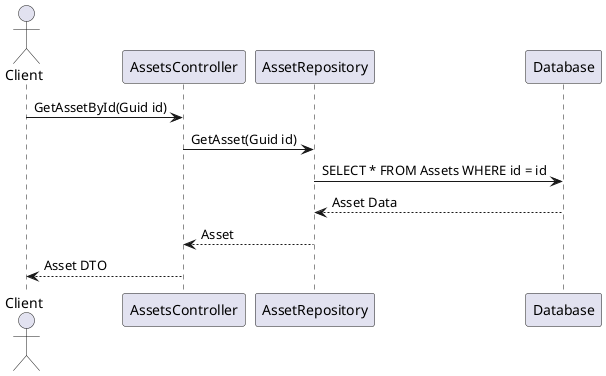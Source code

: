@startuml
actor Client
participant AssetsController
participant AssetRepository
participant Database

Client -> AssetsController: GetAssetById(Guid id)
AssetsController -> AssetRepository: GetAsset(Guid id)
AssetRepository -> Database: SELECT * FROM Assets WHERE id = id
Database --> AssetRepository: Asset Data
AssetRepository --> AssetsController: Asset
AssetsController --> Client: Asset DTO
@enduml
